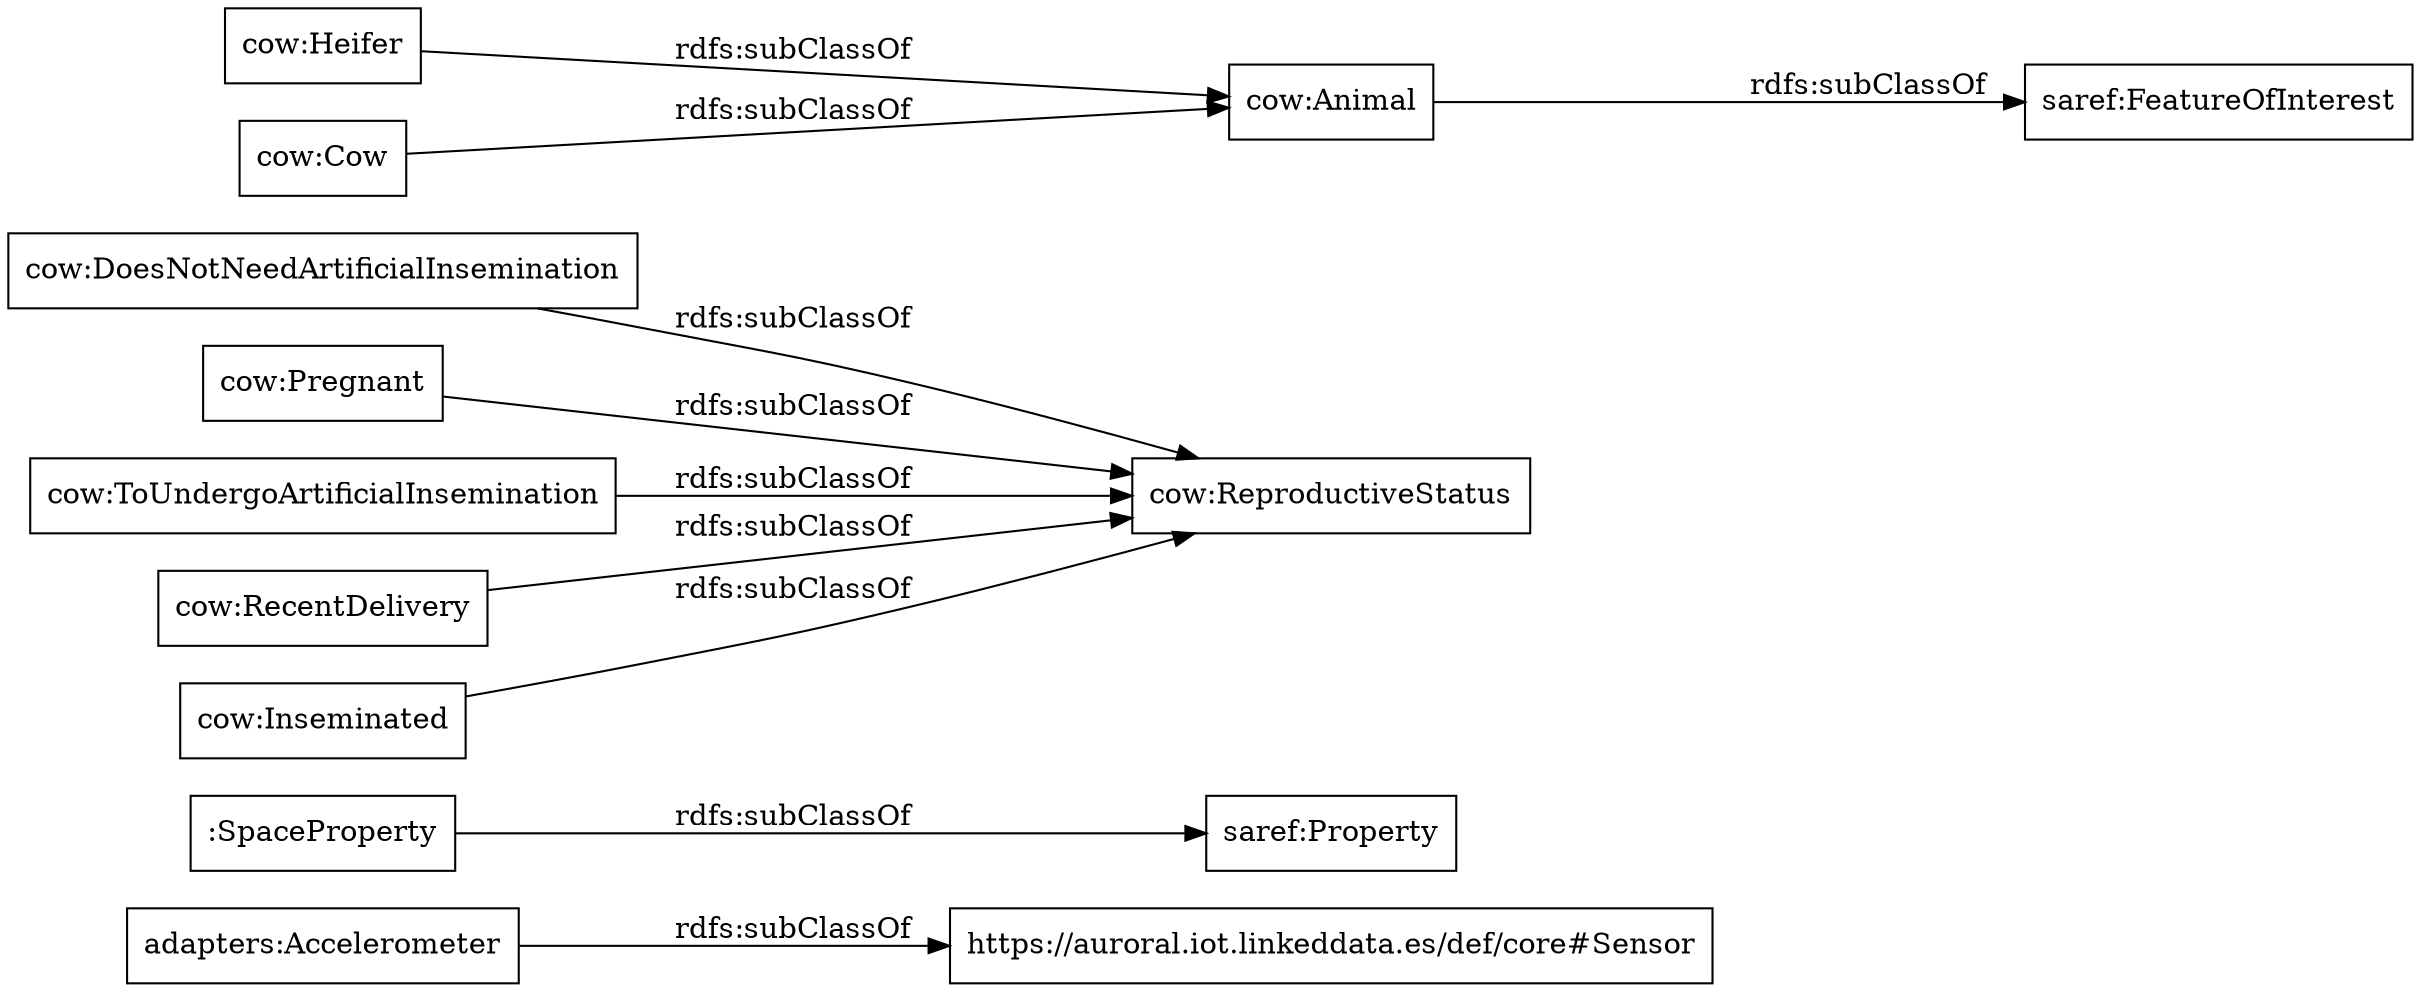 digraph ar2dtool_diagram { 
rankdir=LR;
size="1000"
node [shape = rectangle, color="black"]; "adapters:Accelerometer" ":SpaceProperty" "cow:ReproductiveStatus" "cow:DoesNotNeedArtificialInsemination" "saref:Property" "saref:FeatureOfInterest" "cow:Heifer" "cow:Cow" "cow:Pregnant" "cow:Animal" "cow:ToUndergoArtificialInsemination" "cow:RecentDelivery" "cow:Inseminated" "https://auroral.iot.linkeddata.es/def/core#Sensor" ; /*classes style*/
	"cow:Inseminated" -> "cow:ReproductiveStatus" [ label = "rdfs:subClassOf" ];
	"adapters:Accelerometer" -> "https://auroral.iot.linkeddata.es/def/core#Sensor" [ label = "rdfs:subClassOf" ];
	"cow:ToUndergoArtificialInsemination" -> "cow:ReproductiveStatus" [ label = "rdfs:subClassOf" ];
	"cow:Animal" -> "saref:FeatureOfInterest" [ label = "rdfs:subClassOf" ];
	"cow:DoesNotNeedArtificialInsemination" -> "cow:ReproductiveStatus" [ label = "rdfs:subClassOf" ];
	":SpaceProperty" -> "saref:Property" [ label = "rdfs:subClassOf" ];
	"cow:Cow" -> "cow:Animal" [ label = "rdfs:subClassOf" ];
	"cow:Pregnant" -> "cow:ReproductiveStatus" [ label = "rdfs:subClassOf" ];
	"cow:Heifer" -> "cow:Animal" [ label = "rdfs:subClassOf" ];
	"cow:RecentDelivery" -> "cow:ReproductiveStatus" [ label = "rdfs:subClassOf" ];

}
